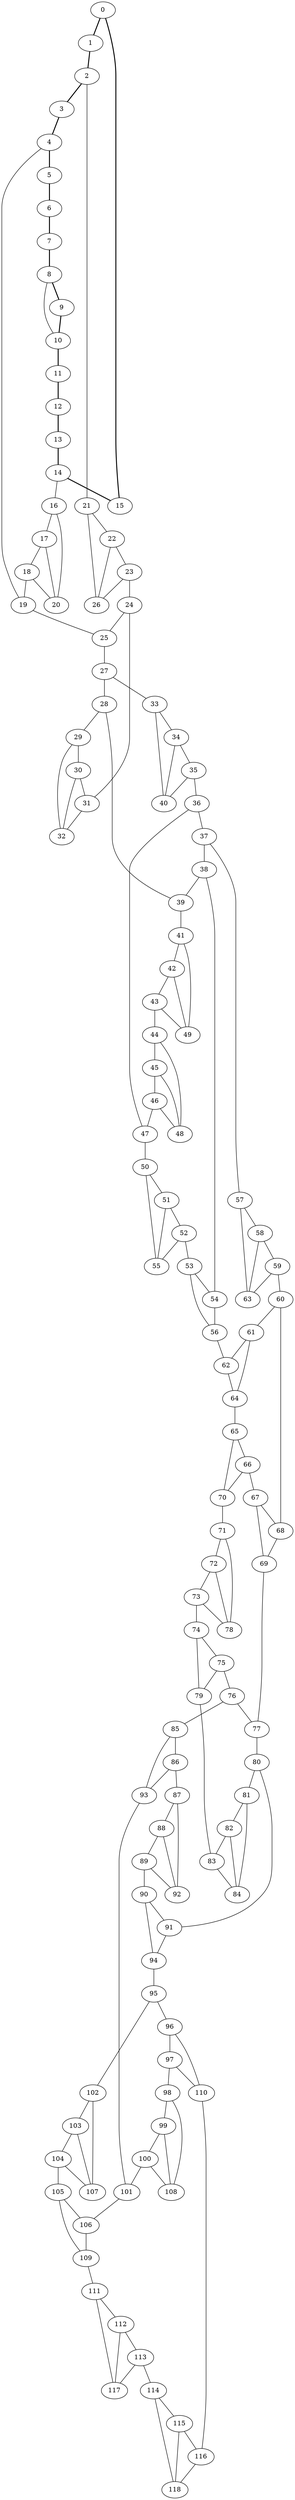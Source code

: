 //Inside of this graph isn't 3-connected
graph G {
0 [ pos = " 30.50,0.00!" ];
0 -- 1[style=bold];
0 -- 15[style=bold];
1 [ pos = " 28.18,11.67!" ];
1 -- 2[style=bold];
2 [ pos = " 21.57,21.57!" ];
2 -- 3[style=bold];
2 -- 21;
3 [ pos = " 11.67,28.18!" ];
3 -- 4[style=bold];
4 [ pos = " 0.00,30.50!" ];
4 -- 5[style=bold];
4 -- 19;
5 [ pos = " -11.67,28.18!" ];
5 -- 6[style=bold];
6 [ pos = " -21.57,21.57!" ];
6 -- 7[style=bold];
7 [ pos = " -28.18,11.67!" ];
7 -- 8[style=bold];
8 [ pos = " -30.50,0.00!" ];
8 -- 9[style=bold];
8 -- 10;
9 [ pos = " -28.18,-11.67!" ];
9 -- 10[style=bold];
10 [ pos = " -21.57,-21.57!" ];
10 -- 11[style=bold];
11 [ pos = " -11.67,-28.18!" ];
11 -- 12[style=bold];
12 [ pos = " 0.00,-30.50!" ];
12 -- 13[style=bold];
13 [ pos = " 11.67,-28.18!" ];
13 -- 14[style=bold];
14 [ pos = " 21.57,-21.57!" ];
14 -- 15[style=bold];
14 -- 16;
15 [ pos = " 28.18,-11.67!" ];
16 -- 17;
16 -- 20;
17 -- 18;
17 -- 20;
18 -- 19;
18 -- 20;
19 -- 25;
21 -- 22;
21 -- 26;
22 -- 23;
22 -- 26;
23 -- 24;
23 -- 26;
24 -- 25;
24 -- 31;
25 -- 27;
27 -- 28;
27 -- 33;
28 -- 29;
28 -- 39;
29 -- 30;
29 -- 32;
30 -- 31;
30 -- 32;
31 -- 32;
33 -- 34;
33 -- 40;
34 -- 35;
34 -- 40;
35 -- 36;
35 -- 40;
36 -- 37;
36 -- 47;
37 -- 38;
37 -- 57;
38 -- 39;
38 -- 54;
39 -- 41;
41 -- 42;
41 -- 49;
42 -- 43;
42 -- 49;
43 -- 44;
43 -- 49;
44 -- 45;
44 -- 48;
45 -- 46;
45 -- 48;
46 -- 47;
46 -- 48;
47 -- 50;
50 -- 51;
50 -- 55;
51 -- 52;
51 -- 55;
52 -- 53;
52 -- 55;
53 -- 54;
53 -- 56;
54 -- 56;
56 -- 62;
57 -- 58;
57 -- 63;
58 -- 59;
58 -- 63;
59 -- 60;
59 -- 63;
60 -- 61;
60 -- 68;
61 -- 62;
61 -- 64;
62 -- 64;
64 -- 65;
65 -- 66;
65 -- 70;
66 -- 67;
66 -- 70;
67 -- 68;
67 -- 69;
68 -- 69;
69 -- 77;
70 -- 71;
71 -- 72;
71 -- 78;
72 -- 73;
72 -- 78;
73 -- 74;
73 -- 78;
74 -- 75;
74 -- 79;
75 -- 76;
75 -- 79;
76 -- 77;
76 -- 85;
77 -- 80;
79 -- 83;
80 -- 81;
80 -- 91;
81 -- 82;
81 -- 84;
82 -- 83;
82 -- 84;
83 -- 84;
85 -- 86;
85 -- 93;
86 -- 87;
86 -- 93;
87 -- 88;
87 -- 92;
88 -- 89;
88 -- 92;
89 -- 90;
89 -- 92;
90 -- 91;
90 -- 94;
91 -- 94;
93 -- 101;
94 -- 95;
95 -- 96;
95 -- 102;
96 -- 97;
96 -- 110;
97 -- 98;
97 -- 110;
98 -- 99;
98 -- 108;
99 -- 100;
99 -- 108;
100 -- 101;
100 -- 108;
101 -- 106;
102 -- 103;
102 -- 107;
103 -- 104;
103 -- 107;
104 -- 105;
104 -- 107;
105 -- 106;
105 -- 109;
106 -- 109;
109 -- 111;
110 -- 116;
111 -- 112;
111 -- 117;
112 -- 113;
112 -- 117;
113 -- 114;
113 -- 117;
114 -- 115;
114 -- 118;
115 -- 116;
115 -- 118;
116 -- 118;
}
